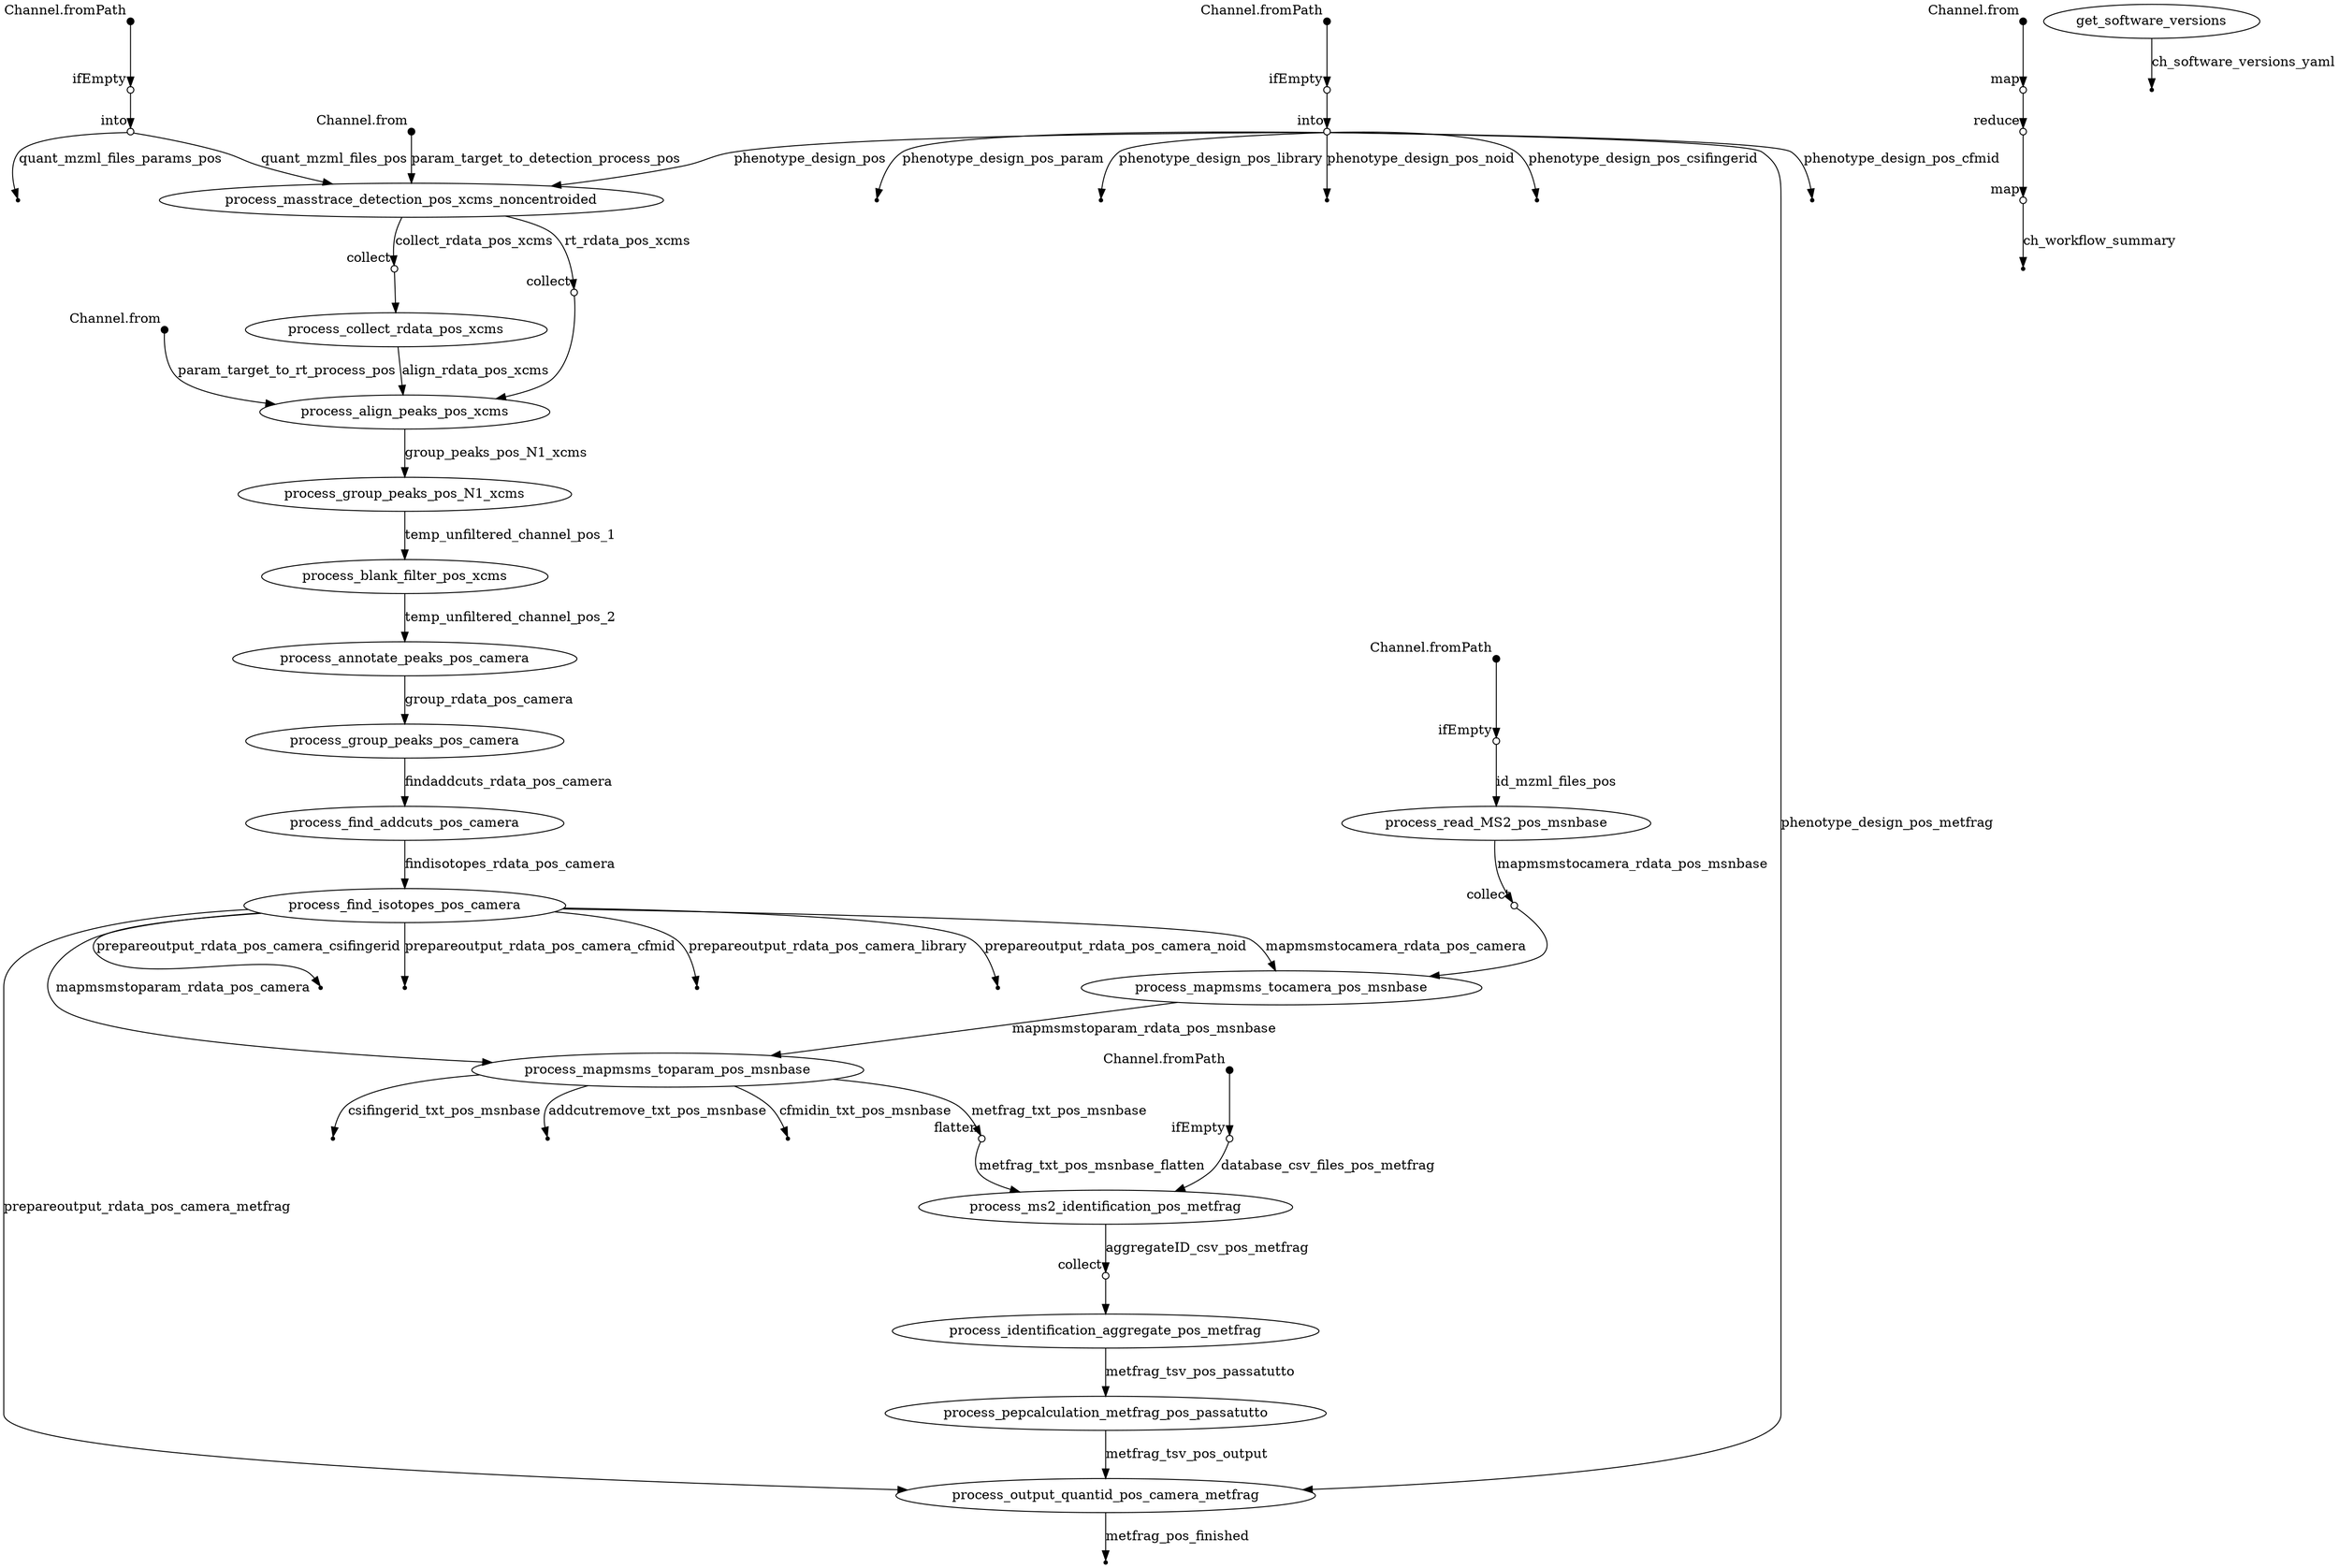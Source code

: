 digraph "pipeline_dag_20210614_164352" {
p0 [shape=point,label="",fixedsize=true,width=0.1,xlabel="Channel.fromPath"];
p1 [shape=circle,label="",fixedsize=true,width=0.1,xlabel="ifEmpty"];
p0 -> p1;

p1 [shape=circle,label="",fixedsize=true,width=0.1,xlabel="ifEmpty"];
p2 [shape=circle,label="",fixedsize=true,width=0.1,xlabel="into"];
p1 -> p2;

p2 [shape=circle,label="",fixedsize=true,width=0.1,xlabel="into"];
p3 [shape=point];
p2 -> p3 [label="quant_mzml_files_params_pos"];

p2 [shape=circle,label="",fixedsize=true,width=0.1,xlabel="into"];
p23 [label="process_masstrace_detection_pos_xcms_noncentroided"];
p2 -> p23 [label="quant_mzml_files_pos"];

p4 [shape=point,label="",fixedsize=true,width=0.1,xlabel="Channel.fromPath"];
p5 [shape=circle,label="",fixedsize=true,width=0.1,xlabel="ifEmpty"];
p4 -> p5;

p5 [shape=circle,label="",fixedsize=true,width=0.1,xlabel="ifEmpty"];
p6 [shape=circle,label="",fixedsize=true,width=0.1,xlabel="into"];
p5 -> p6;

p6 [shape=circle,label="",fixedsize=true,width=0.1,xlabel="into"];
p23 [label="process_masstrace_detection_pos_xcms_noncentroided"];
p6 -> p23 [label="phenotype_design_pos"];

p6 [shape=circle,label="",fixedsize=true,width=0.1,xlabel="into"];
p11 [shape=point];
p6 -> p11 [label="phenotype_design_pos_cfmid"];

p6 [shape=circle,label="",fixedsize=true,width=0.1,xlabel="into"];
p52 [label="process_output_quantid_pos_camera_metfrag"];
p6 -> p52 [label="phenotype_design_pos_metfrag"];

p6 [shape=circle,label="",fixedsize=true,width=0.1,xlabel="into"];
p10 [shape=point];
p6 -> p10 [label="phenotype_design_pos_param"];

p6 [shape=circle,label="",fixedsize=true,width=0.1,xlabel="into"];
p9 [shape=point];
p6 -> p9 [label="phenotype_design_pos_library"];

p6 [shape=circle,label="",fixedsize=true,width=0.1,xlabel="into"];
p8 [shape=point];
p6 -> p8 [label="phenotype_design_pos_noid"];

p6 [shape=circle,label="",fixedsize=true,width=0.1,xlabel="into"];
p7 [shape=point];
p6 -> p7 [label="phenotype_design_pos_csifingerid"];

p12 [shape=point,label="",fixedsize=true,width=0.1,xlabel="Channel.fromPath"];
p13 [shape=circle,label="",fixedsize=true,width=0.1,xlabel="ifEmpty"];
p12 -> p13;

p13 [shape=circle,label="",fixedsize=true,width=0.1,xlabel="ifEmpty"];
p38 [label="process_read_MS2_pos_msnbase"];
p13 -> p38 [label="id_mzml_files_pos"];

p14 [shape=point,label="",fixedsize=true,width=0.1,xlabel="Channel.from"];
p15 [shape=circle,label="",fixedsize=true,width=0.1,xlabel="map"];
p14 -> p15;

p15 [shape=circle,label="",fixedsize=true,width=0.1,xlabel="map"];
p16 [shape=circle,label="",fixedsize=true,width=0.1,xlabel="reduce"];
p15 -> p16;

p16 [shape=circle,label="",fixedsize=true,width=0.1,xlabel="reduce"];
p17 [shape=circle,label="",fixedsize=true,width=0.1,xlabel="map"];
p16 -> p17;

p17 [shape=circle,label="",fixedsize=true,width=0.1,xlabel="map"];
p18 [shape=point];
p17 -> p18 [label="ch_workflow_summary"];

p19 [label="get_software_versions"];
p20 [shape=point];
p19 -> p20 [label="ch_software_versions_yaml"];

p21 [shape=point,label="",fixedsize=true,width=0.1,xlabel="Channel.from"];
p23 [label="process_masstrace_detection_pos_xcms_noncentroided"];
p21 -> p23 [label="param_target_to_detection_process_pos"];

p22 [shape=point,label="",fixedsize=true,width=0.1,xlabel="Channel.from"];
p27 [label="process_align_peaks_pos_xcms"];
p22 -> p27 [label="param_target_to_rt_process_pos"];

p23 [label="process_masstrace_detection_pos_xcms_noncentroided"];
p24 [shape=circle,label="",fixedsize=true,width=0.1,xlabel="collect"];
p23 -> p24 [label="collect_rdata_pos_xcms"];

p23 [label="process_masstrace_detection_pos_xcms_noncentroided"];
p26 [shape=circle,label="",fixedsize=true,width=0.1,xlabel="collect"];
p23 -> p26 [label="rt_rdata_pos_xcms"];

p24 [shape=circle,label="",fixedsize=true,width=0.1,xlabel="collect"];
p25 [label="process_collect_rdata_pos_xcms"];
p24 -> p25;

p25 [label="process_collect_rdata_pos_xcms"];
p27 [label="process_align_peaks_pos_xcms"];
p25 -> p27 [label="align_rdata_pos_xcms"];

p26 [shape=circle,label="",fixedsize=true,width=0.1,xlabel="collect"];
p27 [label="process_align_peaks_pos_xcms"];
p26 -> p27;

p27 [label="process_align_peaks_pos_xcms"];
p28 [label="process_group_peaks_pos_N1_xcms"];
p27 -> p28 [label="group_peaks_pos_N1_xcms"];

p28 [label="process_group_peaks_pos_N1_xcms"];
p29 [label="process_blank_filter_pos_xcms"];
p28 -> p29 [label="temp_unfiltered_channel_pos_1"];

p29 [label="process_blank_filter_pos_xcms"];
p30 [label="process_annotate_peaks_pos_camera"];
p29 -> p30 [label="temp_unfiltered_channel_pos_2"];

p30 [label="process_annotate_peaks_pos_camera"];
p31 [label="process_group_peaks_pos_camera"];
p30 -> p31 [label="group_rdata_pos_camera"];

p31 [label="process_group_peaks_pos_camera"];
p32 [label="process_find_addcuts_pos_camera"];
p31 -> p32 [label="findaddcuts_rdata_pos_camera"];

p32 [label="process_find_addcuts_pos_camera"];
p33 [label="process_find_isotopes_pos_camera"];
p32 -> p33 [label="findisotopes_rdata_pos_camera"];

p33 [label="process_find_isotopes_pos_camera"];
p40 [label="process_mapmsms_tocamera_pos_msnbase"];
p33 -> p40 [label="mapmsmstocamera_rdata_pos_camera"];

p33 [label="process_find_isotopes_pos_camera"];
p41 [label="process_mapmsms_toparam_pos_msnbase"];
p33 -> p41 [label="mapmsmstoparam_rdata_pos_camera"];

p33 [label="process_find_isotopes_pos_camera"];
p37 [shape=point];
p33 -> p37 [label="prepareoutput_rdata_pos_camera_csifingerid"];

p33 [label="process_find_isotopes_pos_camera"];
p36 [shape=point];
p33 -> p36 [label="prepareoutput_rdata_pos_camera_cfmid"];

p33 [label="process_find_isotopes_pos_camera"];
p52 [label="process_output_quantid_pos_camera_metfrag"];
p33 -> p52 [label="prepareoutput_rdata_pos_camera_metfrag"];

p33 [label="process_find_isotopes_pos_camera"];
p35 [shape=point];
p33 -> p35 [label="prepareoutput_rdata_pos_camera_library"];

p33 [label="process_find_isotopes_pos_camera"];
p34 [shape=point];
p33 -> p34 [label="prepareoutput_rdata_pos_camera_noid"];

p38 [label="process_read_MS2_pos_msnbase"];
p39 [shape=circle,label="",fixedsize=true,width=0.1,xlabel="collect"];
p38 -> p39 [label="mapmsmstocamera_rdata_pos_msnbase"];

p39 [shape=circle,label="",fixedsize=true,width=0.1,xlabel="collect"];
p40 [label="process_mapmsms_tocamera_pos_msnbase"];
p39 -> p40;

p40 [label="process_mapmsms_tocamera_pos_msnbase"];
p41 [label="process_mapmsms_toparam_pos_msnbase"];
p40 -> p41 [label="mapmsmstoparam_rdata_pos_msnbase"];

p41 [label="process_mapmsms_toparam_pos_msnbase"];
p44 [shape=point];
p41 -> p44 [label="csifingerid_txt_pos_msnbase"];

p41 [label="process_mapmsms_toparam_pos_msnbase"];
p43 [shape=point];
p41 -> p43 [label="addcutremove_txt_pos_msnbase"];

p41 [label="process_mapmsms_toparam_pos_msnbase"];
p47 [shape=circle,label="",fixedsize=true,width=0.1,xlabel="flatten"];
p41 -> p47 [label="metfrag_txt_pos_msnbase"];

p41 [label="process_mapmsms_toparam_pos_msnbase"];
p42 [shape=point];
p41 -> p42 [label="cfmidin_txt_pos_msnbase"];

p45 [shape=point,label="",fixedsize=true,width=0.1,xlabel="Channel.fromPath"];
p46 [shape=circle,label="",fixedsize=true,width=0.1,xlabel="ifEmpty"];
p45 -> p46;

p46 [shape=circle,label="",fixedsize=true,width=0.1,xlabel="ifEmpty"];
p48 [label="process_ms2_identification_pos_metfrag"];
p46 -> p48 [label="database_csv_files_pos_metfrag"];

p47 [shape=circle,label="",fixedsize=true,width=0.1,xlabel="flatten"];
p48 [label="process_ms2_identification_pos_metfrag"];
p47 -> p48 [label="metfrag_txt_pos_msnbase_flatten"];

p48 [label="process_ms2_identification_pos_metfrag"];
p49 [shape=circle,label="",fixedsize=true,width=0.1,xlabel="collect"];
p48 -> p49 [label="aggregateID_csv_pos_metfrag"];

p49 [shape=circle,label="",fixedsize=true,width=0.1,xlabel="collect"];
p50 [label="process_identification_aggregate_pos_metfrag"];
p49 -> p50;

p50 [label="process_identification_aggregate_pos_metfrag"];
p51 [label="process_pepcalculation_metfrag_pos_passatutto"];
p50 -> p51 [label="metfrag_tsv_pos_passatutto"];

p51 [label="process_pepcalculation_metfrag_pos_passatutto"];
p52 [label="process_output_quantid_pos_camera_metfrag"];
p51 -> p52 [label="metfrag_tsv_pos_output"];

p52 [label="process_output_quantid_pos_camera_metfrag"];
p53 [shape=point];
p52 -> p53 [label="metfrag_pos_finished"];

}

